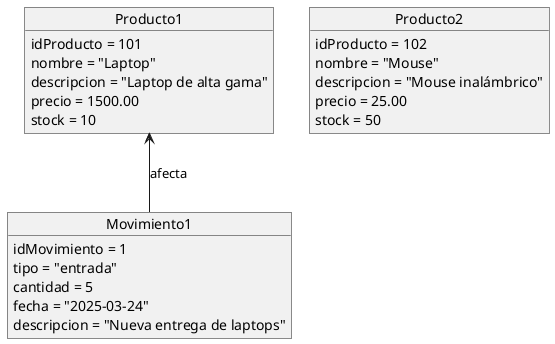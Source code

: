@startuml
object Producto1 {
    idProducto = 101
    nombre = "Laptop"
    descripcion = "Laptop de alta gama"
    precio = 1500.00
    stock = 10
}

object Producto2 {
    idProducto = 102
    nombre = "Mouse"
    descripcion = "Mouse inalámbrico"
    precio = 25.00
    stock = 50
}

object Movimiento1 {
    idMovimiento = 1
    tipo = "entrada"
    cantidad = 5
    fecha = "2025-03-24"
    descripcion = "Nueva entrega de laptops"
}

Producto1 <-- Movimiento1 : afecta
@enduml